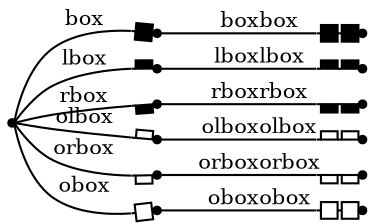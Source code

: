 digraph G
{
	graph[rankdir = "LR" nodesep = "0"]
	node[shape = "point" label = ""]
	edge[fontsize = "10"]
	_box -> box[arrowhead = "box" label = "box"]
	box -> boxbox[arrowhead = "boxbox" label = "boxbox"]
	_box -> lbox[arrowhead = "lbox" label = "lbox"]
	lbox -> lboxlbox[arrowhead = "lboxlbox" label = "lboxlbox"]
	_box -> rbox[arrowhead = "rbox" label = "rbox"]
	rbox -> rboxrbox[arrowhead = "rboxrbox" label = "rboxrbox"]
	_box -> olbox[arrowhead = "olbox" label = "olbox"]
	olbox -> olboxolbox[arrowhead = "olboxolbox" label = "olboxolbox"]
	_box -> orbox[arrowhead = "orbox" label = "orbox"]
	orbox -> orboxorbox[arrowhead = "orboxorbox" label = "orboxorbox"]
	_box -> obox[arrowhead = "obox" label = "obox"]
	obox -> oboxobox[arrowhead = "oboxobox" label = "oboxobox"]

}
